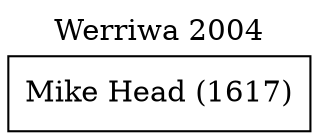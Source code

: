 // House preference flow
digraph "Mike Head (1617)_Werriwa_2004" {
	graph [label="Werriwa 2004" labelloc=t mclimit=10]
	node [shape=box]
	"Mike Head (1617)" [label="Mike Head (1617)
"]
}
